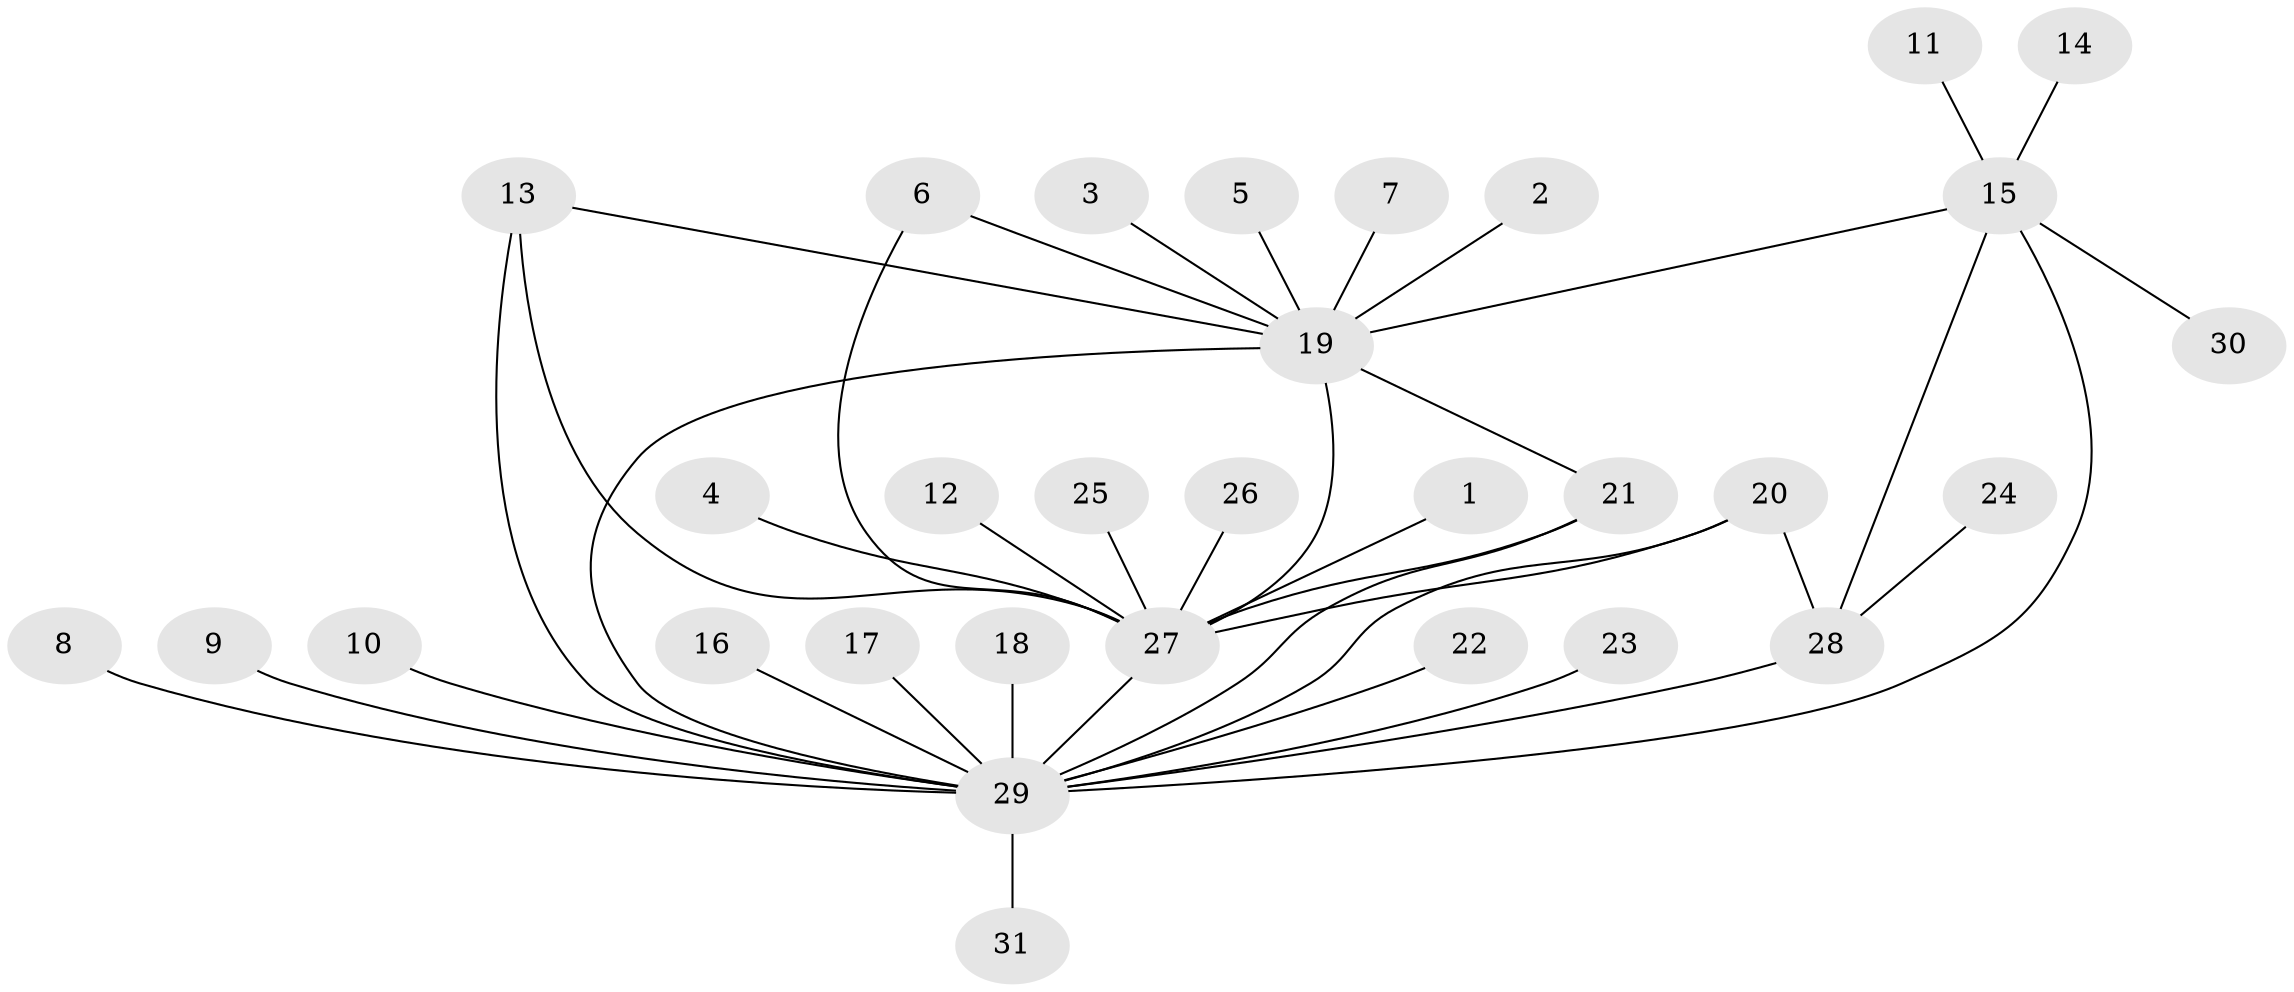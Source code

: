 // original degree distribution, {11: 0.016129032258064516, 15: 0.016129032258064516, 1: 0.532258064516129, 10: 0.016129032258064516, 4: 0.06451612903225806, 3: 0.0967741935483871, 2: 0.1935483870967742, 5: 0.03225806451612903, 7: 0.016129032258064516, 6: 0.016129032258064516}
// Generated by graph-tools (version 1.1) at 2025/49/03/09/25 03:49:48]
// undirected, 31 vertices, 40 edges
graph export_dot {
graph [start="1"]
  node [color=gray90,style=filled];
  1;
  2;
  3;
  4;
  5;
  6;
  7;
  8;
  9;
  10;
  11;
  12;
  13;
  14;
  15;
  16;
  17;
  18;
  19;
  20;
  21;
  22;
  23;
  24;
  25;
  26;
  27;
  28;
  29;
  30;
  31;
  1 -- 27 [weight=1.0];
  2 -- 19 [weight=1.0];
  3 -- 19 [weight=1.0];
  4 -- 27 [weight=1.0];
  5 -- 19 [weight=1.0];
  6 -- 19 [weight=1.0];
  6 -- 27 [weight=1.0];
  7 -- 19 [weight=1.0];
  8 -- 29 [weight=1.0];
  9 -- 29 [weight=1.0];
  10 -- 29 [weight=1.0];
  11 -- 15 [weight=1.0];
  12 -- 27 [weight=1.0];
  13 -- 19 [weight=1.0];
  13 -- 27 [weight=1.0];
  13 -- 29 [weight=1.0];
  14 -- 15 [weight=1.0];
  15 -- 19 [weight=1.0];
  15 -- 28 [weight=1.0];
  15 -- 29 [weight=1.0];
  15 -- 30 [weight=1.0];
  16 -- 29 [weight=1.0];
  17 -- 29 [weight=1.0];
  18 -- 29 [weight=1.0];
  19 -- 21 [weight=1.0];
  19 -- 27 [weight=1.0];
  19 -- 29 [weight=1.0];
  20 -- 27 [weight=1.0];
  20 -- 28 [weight=1.0];
  20 -- 29 [weight=1.0];
  21 -- 27 [weight=1.0];
  21 -- 29 [weight=1.0];
  22 -- 29 [weight=1.0];
  23 -- 29 [weight=1.0];
  24 -- 28 [weight=1.0];
  25 -- 27 [weight=1.0];
  26 -- 27 [weight=1.0];
  27 -- 29 [weight=1.0];
  28 -- 29 [weight=1.0];
  29 -- 31 [weight=1.0];
}
